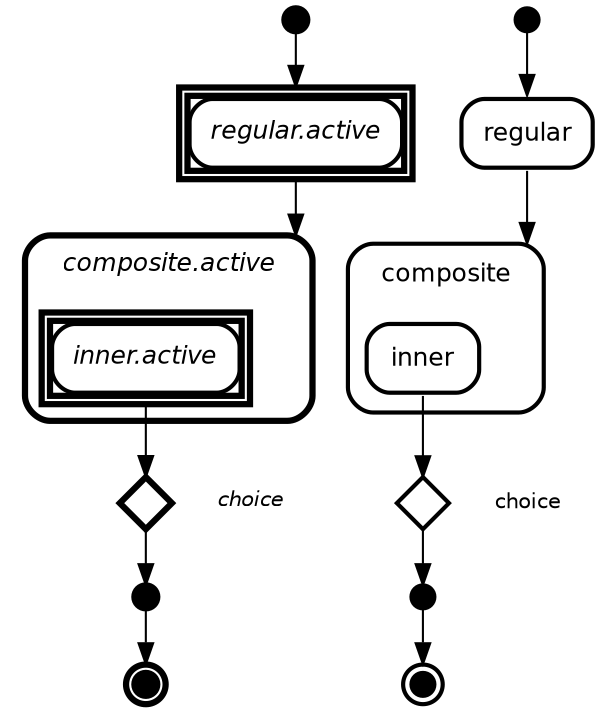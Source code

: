digraph "state transitions" {
  fontname="Helvetica" fontsize=12 penwidth=2.0 splines=true ordering=out compound=true overlap=scale nodesep=0.3 ranksep=0.1
  node [shape=plaintext style=filled fillcolor="#FFFFFF01" fontname=Helvetica fontsize=12 penwidth=2.0]
  edge [fontname=Helvetica fontsize=10]

  "initial.active" [shape=circle style=filled class="state initial" color="black" fillcolor="black" fixedsize=true height=0.15 label="" penwidth=3.0]
  "regular.active" [margin=0 class="state regular" color="black" peripheries=2 penwidth=3.0 label= <
    <table align="center" cellborder="0" border="2" style="rounded" width="48">
      <tr><td width="48" cellpadding="7"><i>regular.active</i></td></tr>
    </table>
  >]
  subgraph "cluster_composite.active" {
    class="state regular" color="black" label= <
    <table cellborder="0" border="0">
      <tr><td><i>composite.active</i></td></tr>
    </table>
    > style=rounded penwidth=3.0
    "composite.active" [shape=point style=invis margin=0 width=0 height=0 fixedsize=true]
      "inner.active" [margin=0 class="state regular" color="black" peripheries=2 penwidth=3.0 label= <
        <table align="center" cellborder="0" border="2" style="rounded" width="48">
          <tr><td width="48" cellpadding="7"><i>inner.active</i></td></tr>
        </table>
      >]

  }
  "^choice.active" [shape=diamond fixedsize=true width=0.35 height=0.35 fontsize=10 label=" " class="state choice" color="black"penwidth=3.0 ]
  "^choice.active" -> "^choice.active" [color="#FFFFFF01" fontcolor="black" class="state choice" label=<<i>choice</i>>]
  "]forkjoin.active" [shape=circle fixedsize=true height=0.15 label="" style=filled class="state junction" color="black" fillcolor="black" penwidth=3.0]
  "final.active" [shape=circle style=filled class="state final" color="black" fillcolor="black" fixedsize=true height=0.15 peripheries=2 label="" peripheries=2 penwidth=3.0]
  "initial" [shape=circle style=filled class="state initial" color="black" fillcolor="black" fixedsize=true height=0.15 label=""]
  "regular" [margin=0 class="state regular" color="black" label= <
    <table align="center" cellborder="0" border="2" style="rounded" width="48">
      <tr><td width="48" cellpadding="7">regular</td></tr>
    </table>
  >]
  subgraph "cluster_composite" {
    class="state regular" color="black" label= <
    <table cellborder="0" border="0">
      <tr><td>composite</td></tr>
    </table>
    > style=rounded penwidth=2.0
    "composite" [shape=point style=invis margin=0 width=0 height=0 fixedsize=true]
      "inner" [margin=0 class="state regular" color="black" label= <
        <table align="center" cellborder="0" border="2" style="rounded" width="48">
          <tr><td width="48" cellpadding="7">inner</td></tr>
        </table>
      >]

  }
  "^choice" [shape=diamond fixedsize=true width=0.35 height=0.35 fontsize=10 label=" " class="state choice" color="black"]
  "^choice" -> "^choice" [color="#FFFFFF01" fontcolor="black" class="state choice" label=<choice>]
  "]forkjoin" [shape=circle fixedsize=true height=0.15 label="" style=filled class="state junction" color="black" fillcolor="black"]
  "final" [shape=circle style=filled class="state final" color="black" fillcolor="black" fixedsize=true height=0.15 peripheries=2 label=""]

  "initial.active" -> "regular.active" [label="    \l" color="black" fontcolor="black" class="transition"]
  "regular.active" -> "composite.active" [label="    \l" lhead="cluster_composite.active" color="black" fontcolor="black" class="transition"]
  "inner.active" -> "^choice.active" [label="    \l" color="black" fontcolor="black" class="transition"]
  "^choice.active" -> "]forkjoin.active" [label="    \l" color="black" fontcolor="black" class="transition"]
  "]forkjoin.active" -> "final.active" [label="    \l" color="black" fontcolor="black" class="transition"]
  "initial" -> "regular" [label="    \l" color="black" fontcolor="black" class="transition"]
  "regular" -> "composite" [label="    \l" lhead="cluster_composite" color="black" fontcolor="black" class="transition"]
  "inner" -> "^choice" [label="    \l" color="black" fontcolor="black" class="transition"]
  "^choice" -> "]forkjoin" [label="    \l" color="black" fontcolor="black" class="transition"]
  "]forkjoin" -> "final" [label="    \l" color="black" fontcolor="black" class="transition"]
}
